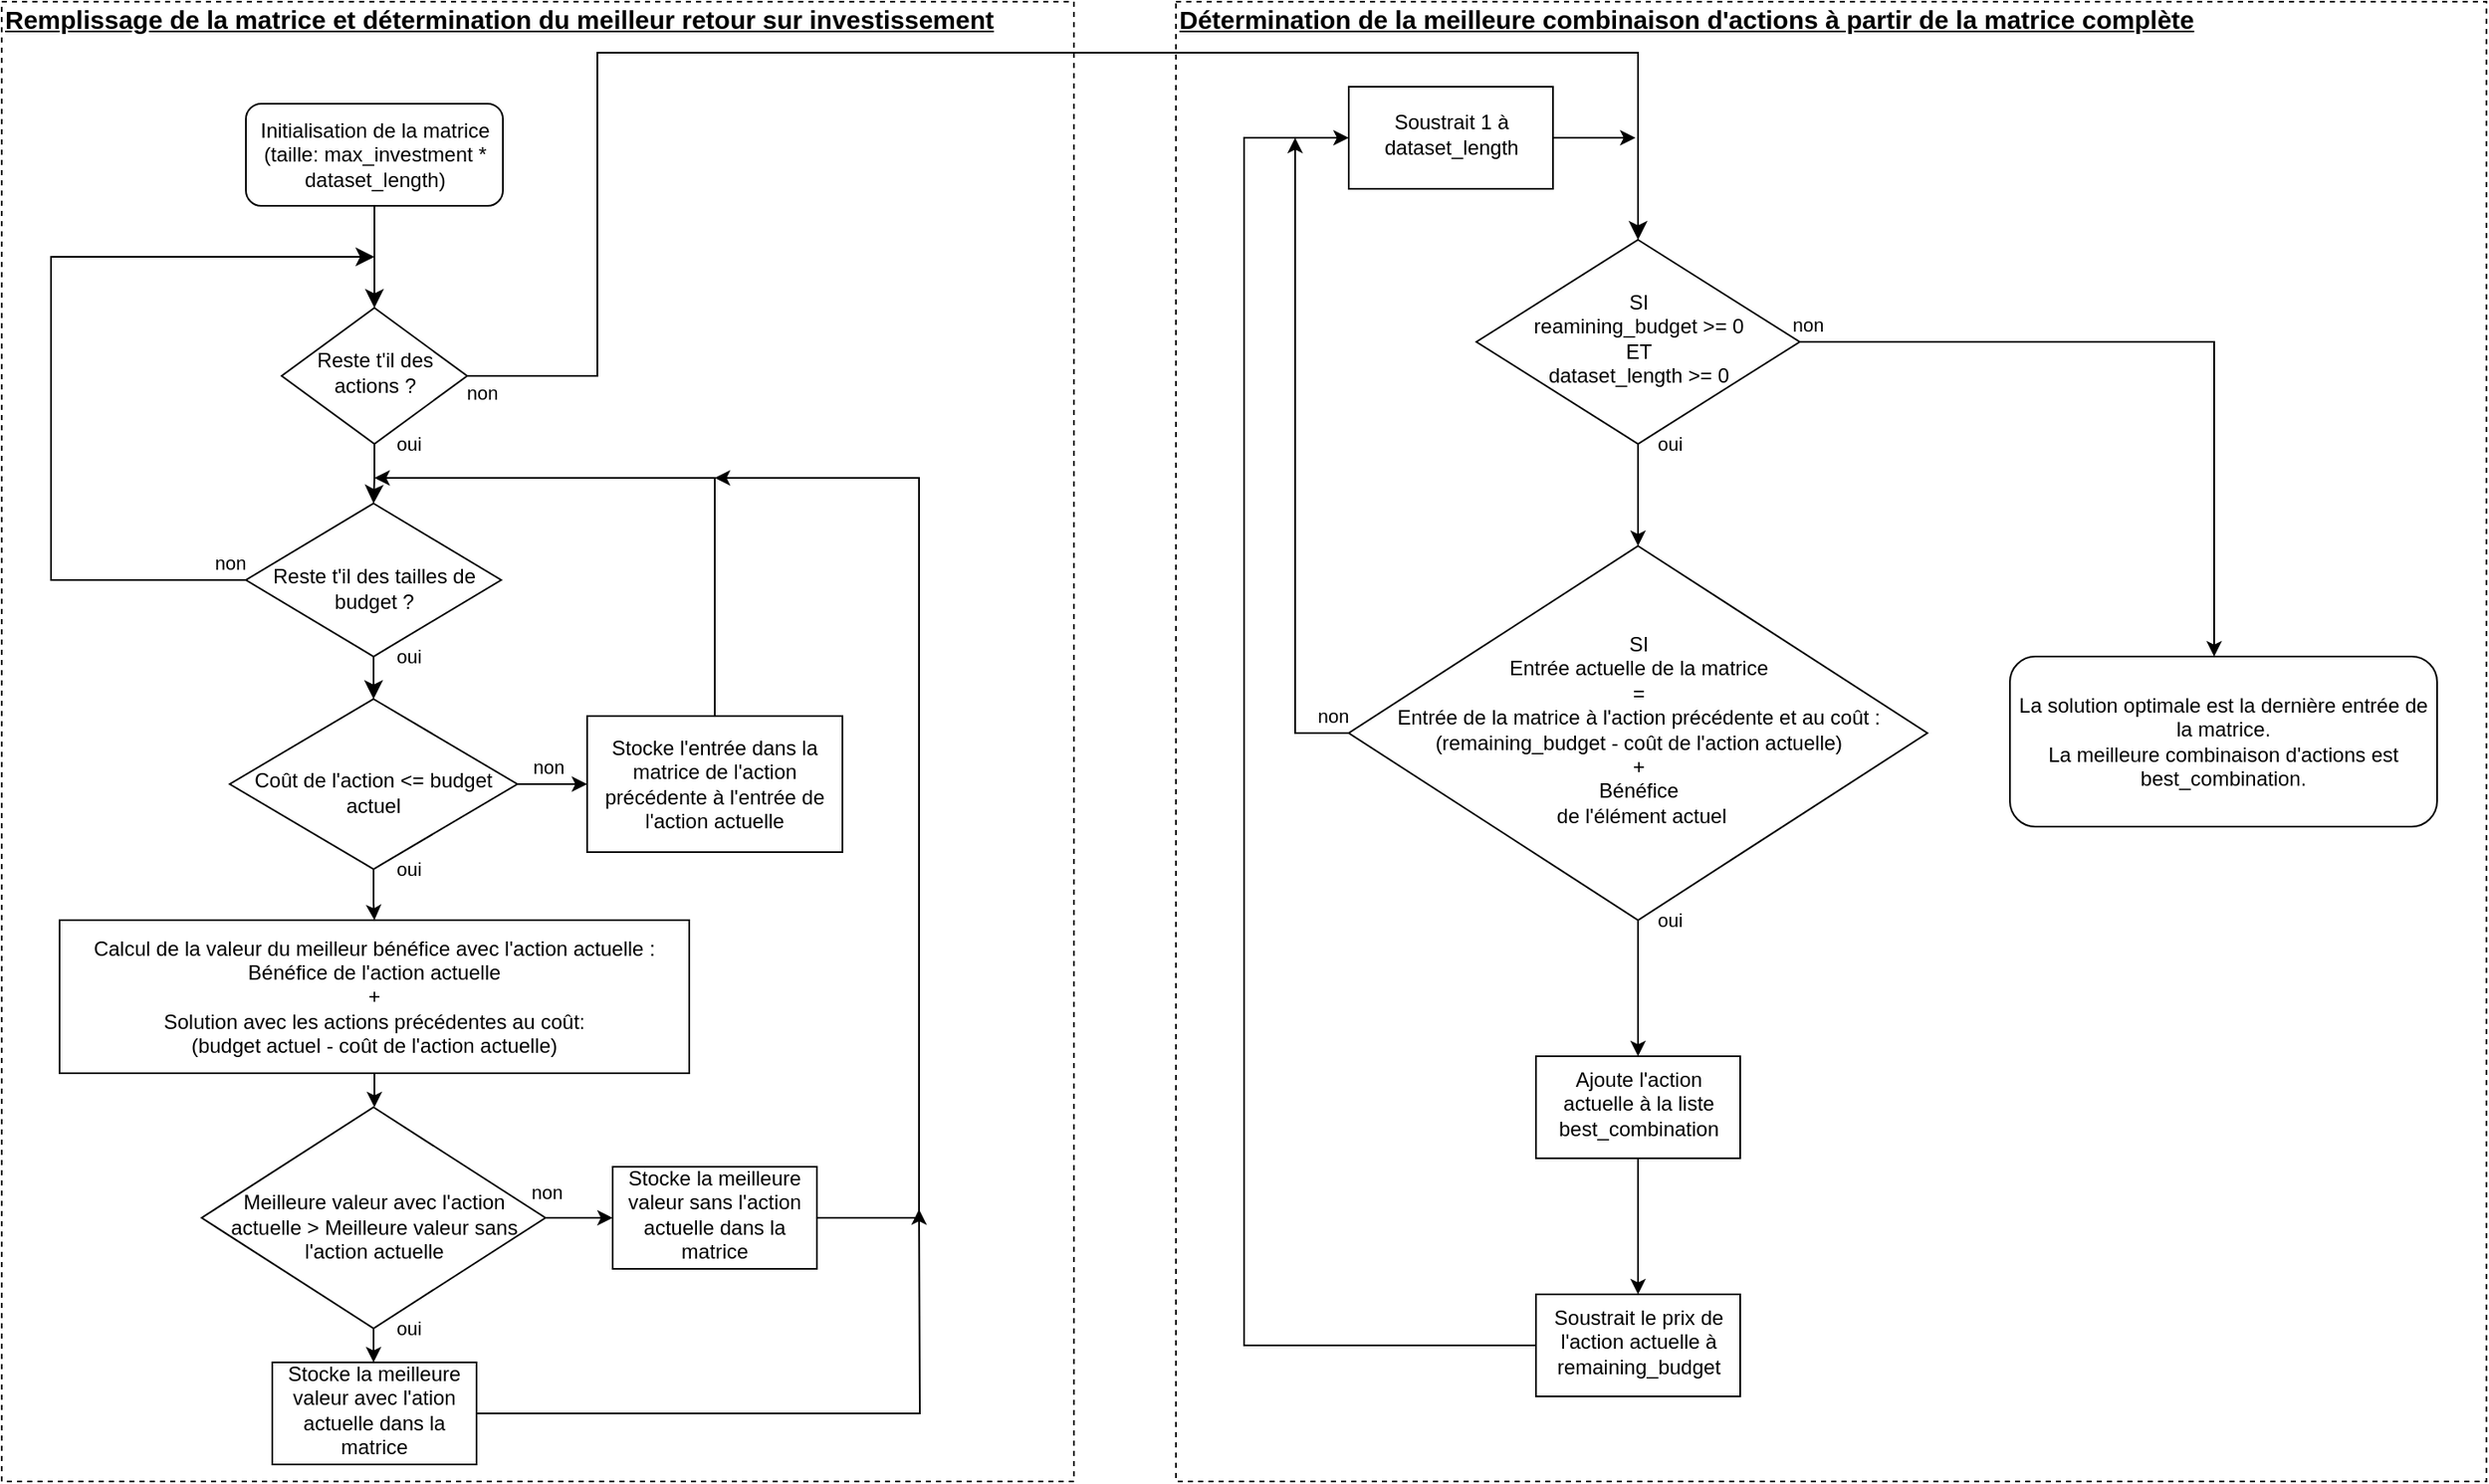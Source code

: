 <mxfile version="15.3.8" type="device"><diagram id="C5RBs43oDa-KdzZeNtuy" name="Page-1"><mxGraphModel dx="1495" dy="822" grid="1" gridSize="10" guides="1" tooltips="1" connect="1" arrows="1" fold="1" page="1" pageScale="1" pageWidth="827" pageHeight="1169" math="0" shadow="0"><root><mxCell id="WIyWlLk6GJQsqaUBKTNV-0"/><mxCell id="WIyWlLk6GJQsqaUBKTNV-1" parent="WIyWlLk6GJQsqaUBKTNV-0"/><mxCell id="4IXa_4E6UTOtuJ-21AAR-43" value="" style="rounded=0;whiteSpace=wrap;html=1;dashed=1;" vertex="1" parent="WIyWlLk6GJQsqaUBKTNV-1"><mxGeometry x="850" y="20" width="770" height="870" as="geometry"/></mxCell><mxCell id="4IXa_4E6UTOtuJ-21AAR-41" value="&lt;p style=&quot;line-height: 120%&quot;&gt;&lt;br&gt;&lt;/p&gt;" style="rounded=0;whiteSpace=wrap;html=1;dashed=1;align=left;" vertex="1" parent="WIyWlLk6GJQsqaUBKTNV-1"><mxGeometry x="160" y="20" width="630" height="870" as="geometry"/></mxCell><mxCell id="WIyWlLk6GJQsqaUBKTNV-2" value="" style="rounded=0;html=1;jettySize=auto;orthogonalLoop=1;fontSize=11;endArrow=classic;endFill=1;endSize=8;strokeWidth=1;shadow=0;labelBackgroundColor=none;edgeStyle=orthogonalEdgeStyle;" parent="WIyWlLk6GJQsqaUBKTNV-1" source="WIyWlLk6GJQsqaUBKTNV-3" target="WIyWlLk6GJQsqaUBKTNV-6" edge="1"><mxGeometry relative="1" as="geometry"/></mxCell><mxCell id="WIyWlLk6GJQsqaUBKTNV-3" value="Initialisation de la matrice&lt;br&gt;(taille: max_investment * dataset_length)" style="rounded=1;whiteSpace=wrap;html=1;fontSize=12;glass=0;strokeWidth=1;shadow=0;" parent="WIyWlLk6GJQsqaUBKTNV-1" vertex="1"><mxGeometry x="303.5" y="80" width="151" height="60" as="geometry"/></mxCell><mxCell id="WIyWlLk6GJQsqaUBKTNV-4" value="oui" style="rounded=0;html=1;jettySize=auto;orthogonalLoop=1;fontSize=11;endArrow=classic;endFill=1;endSize=8;strokeWidth=1;shadow=0;labelBackgroundColor=none;edgeStyle=orthogonalEdgeStyle;" parent="WIyWlLk6GJQsqaUBKTNV-1" source="WIyWlLk6GJQsqaUBKTNV-6" target="WIyWlLk6GJQsqaUBKTNV-10" edge="1"><mxGeometry x="-1" y="20" relative="1" as="geometry"><mxPoint as="offset"/></mxGeometry></mxCell><mxCell id="WIyWlLk6GJQsqaUBKTNV-5" value="non" style="edgeStyle=orthogonalEdgeStyle;rounded=0;html=1;jettySize=auto;orthogonalLoop=1;fontSize=11;endArrow=classic;endFill=1;endSize=8;strokeWidth=1;shadow=0;labelBackgroundColor=none;entryX=0.5;entryY=0;entryDx=0;entryDy=0;exitX=1;exitY=0.5;exitDx=0;exitDy=0;" parent="WIyWlLk6GJQsqaUBKTNV-1" source="WIyWlLk6GJQsqaUBKTNV-6" target="4IXa_4E6UTOtuJ-21AAR-14" edge="1"><mxGeometry x="-0.983" y="-10" relative="1" as="geometry"><mxPoint as="offset"/><mxPoint x="459" y="770" as="targetPoint"/><Array as="points"><mxPoint x="510" y="240"/><mxPoint x="510" y="50"/><mxPoint x="1122" y="50"/></Array></mxGeometry></mxCell><mxCell id="WIyWlLk6GJQsqaUBKTNV-6" value="Reste t'il des actions ?" style="rhombus;whiteSpace=wrap;html=1;shadow=0;fontFamily=Helvetica;fontSize=12;align=center;strokeWidth=1;spacing=6;spacingTop=-4;" parent="WIyWlLk6GJQsqaUBKTNV-1" vertex="1"><mxGeometry x="324.5" y="200" width="109" height="80" as="geometry"/></mxCell><mxCell id="WIyWlLk6GJQsqaUBKTNV-8" value="non" style="rounded=0;html=1;jettySize=auto;orthogonalLoop=1;fontSize=11;endArrow=classic;endFill=1;endSize=8;strokeWidth=1;shadow=0;labelBackgroundColor=none;edgeStyle=orthogonalEdgeStyle;exitX=0;exitY=0.5;exitDx=0;exitDy=0;" parent="WIyWlLk6GJQsqaUBKTNV-1" source="WIyWlLk6GJQsqaUBKTNV-10" edge="1"><mxGeometry x="-0.962" y="-10" relative="1" as="geometry"><mxPoint as="offset"/><mxPoint x="379" y="170" as="targetPoint"/><Array as="points"><mxPoint x="304" y="360"/><mxPoint x="189" y="360"/><mxPoint x="189" y="170"/></Array></mxGeometry></mxCell><mxCell id="WIyWlLk6GJQsqaUBKTNV-10" value="&lt;br&gt;Reste t'il des tailles de budget ?" style="rhombus;whiteSpace=wrap;html=1;shadow=0;fontFamily=Helvetica;fontSize=12;align=center;strokeWidth=1;spacing=6;spacingTop=-4;" parent="WIyWlLk6GJQsqaUBKTNV-1" vertex="1"><mxGeometry x="303.5" y="315" width="150" height="90" as="geometry"/></mxCell><mxCell id="4IXa_4E6UTOtuJ-21AAR-33" style="edgeStyle=orthogonalEdgeStyle;rounded=0;orthogonalLoop=1;jettySize=auto;html=1;entryX=0.5;entryY=0;entryDx=0;entryDy=0;" edge="1" parent="WIyWlLk6GJQsqaUBKTNV-1" source="4IXa_4E6UTOtuJ-21AAR-3" target="4IXa_4E6UTOtuJ-21AAR-32"><mxGeometry relative="1" as="geometry"/></mxCell><mxCell id="4IXa_4E6UTOtuJ-21AAR-3" value="Calcul de la valeur du meilleur bénéfice avec l'action actuelle :&lt;br&gt;Bénéfice de l'action actuelle&lt;br&gt;+&lt;br&gt;Solution avec les actions précédentes au coût:&lt;br&gt;(budget actuel - coût de l'action actuelle)" style="rounded=0;whiteSpace=wrap;html=1;" vertex="1" parent="WIyWlLk6GJQsqaUBKTNV-1"><mxGeometry x="194" y="560" width="370" height="90" as="geometry"/></mxCell><mxCell id="4IXa_4E6UTOtuJ-21AAR-6" value="oui" style="edgeStyle=orthogonalEdgeStyle;rounded=0;orthogonalLoop=1;jettySize=auto;html=1;" edge="1" parent="WIyWlLk6GJQsqaUBKTNV-1" source="4IXa_4E6UTOtuJ-21AAR-5" target="4IXa_4E6UTOtuJ-21AAR-3"><mxGeometry x="-1" y="20" relative="1" as="geometry"><mxPoint as="offset"/></mxGeometry></mxCell><mxCell id="4IXa_4E6UTOtuJ-21AAR-5" value="&lt;br&gt;Coût de l'action &amp;lt;= budget actuel" style="rhombus;whiteSpace=wrap;html=1;shadow=0;fontFamily=Helvetica;fontSize=12;align=center;strokeWidth=1;spacing=6;spacingTop=-4;" vertex="1" parent="WIyWlLk6GJQsqaUBKTNV-1"><mxGeometry x="294" y="430" width="169" height="100" as="geometry"/></mxCell><mxCell id="4IXa_4E6UTOtuJ-21AAR-9" value="oui" style="rounded=0;html=1;jettySize=auto;orthogonalLoop=1;fontSize=11;endArrow=classic;endFill=1;endSize=8;strokeWidth=1;shadow=0;labelBackgroundColor=none;edgeStyle=orthogonalEdgeStyle;exitX=0.5;exitY=1;exitDx=0;exitDy=0;entryX=0.5;entryY=0;entryDx=0;entryDy=0;" edge="1" parent="WIyWlLk6GJQsqaUBKTNV-1" source="WIyWlLk6GJQsqaUBKTNV-10" target="4IXa_4E6UTOtuJ-21AAR-5"><mxGeometry x="-1" y="20" relative="1" as="geometry"><mxPoint as="offset"/><mxPoint x="389" y="300" as="sourcePoint"/><mxPoint x="389" y="340" as="targetPoint"/><Array as="points"><mxPoint x="379" y="420"/><mxPoint x="379" y="420"/></Array></mxGeometry></mxCell><mxCell id="4IXa_4E6UTOtuJ-21AAR-13" style="edgeStyle=orthogonalEdgeStyle;rounded=0;orthogonalLoop=1;jettySize=auto;html=1;exitX=0.5;exitY=0;exitDx=0;exitDy=0;" edge="1" parent="WIyWlLk6GJQsqaUBKTNV-1" source="4IXa_4E6UTOtuJ-21AAR-10"><mxGeometry relative="1" as="geometry"><mxPoint x="379" y="300" as="targetPoint"/><Array as="points"><mxPoint x="579" y="300"/><mxPoint x="379" y="300"/></Array></mxGeometry></mxCell><mxCell id="4IXa_4E6UTOtuJ-21AAR-10" value="Stocke l'entrée dans la matrice de l'action précédente à l'entrée de l'action actuelle" style="rounded=0;whiteSpace=wrap;html=1;" vertex="1" parent="WIyWlLk6GJQsqaUBKTNV-1"><mxGeometry x="504" y="440" width="150" height="80" as="geometry"/></mxCell><mxCell id="4IXa_4E6UTOtuJ-21AAR-11" value="non" style="edgeStyle=orthogonalEdgeStyle;rounded=0;orthogonalLoop=1;jettySize=auto;html=1;exitX=1;exitY=0.5;exitDx=0;exitDy=0;entryX=0;entryY=0.5;entryDx=0;entryDy=0;" edge="1" parent="WIyWlLk6GJQsqaUBKTNV-1" source="4IXa_4E6UTOtuJ-21AAR-5" target="4IXa_4E6UTOtuJ-21AAR-10"><mxGeometry x="-0.143" y="10" relative="1" as="geometry"><mxPoint x="389" y="550" as="sourcePoint"/><mxPoint x="389" y="575" as="targetPoint"/><mxPoint as="offset"/></mxGeometry></mxCell><mxCell id="4IXa_4E6UTOtuJ-21AAR-15" value="non" style="edgeStyle=orthogonalEdgeStyle;rounded=0;orthogonalLoop=1;jettySize=auto;html=1;exitX=1;exitY=0.5;exitDx=0;exitDy=0;" edge="1" parent="WIyWlLk6GJQsqaUBKTNV-1" source="4IXa_4E6UTOtuJ-21AAR-14" target="4IXa_4E6UTOtuJ-21AAR-28"><mxGeometry x="-0.987" y="10" relative="1" as="geometry"><mxPoint x="1439" y="400" as="targetPoint"/><Array as="points"><mxPoint x="1460" y="220"/></Array><mxPoint x="1" as="offset"/></mxGeometry></mxCell><mxCell id="4IXa_4E6UTOtuJ-21AAR-29" value="oui" style="edgeStyle=orthogonalEdgeStyle;rounded=0;orthogonalLoop=1;jettySize=auto;html=1;entryX=0.5;entryY=0;entryDx=0;entryDy=0;" edge="1" parent="WIyWlLk6GJQsqaUBKTNV-1" source="4IXa_4E6UTOtuJ-21AAR-14" target="4IXa_4E6UTOtuJ-21AAR-18"><mxGeometry x="-1" y="18" relative="1" as="geometry"><mxPoint as="offset"/></mxGeometry></mxCell><mxCell id="4IXa_4E6UTOtuJ-21AAR-14" value="SI&lt;br&gt;reamining_budget &amp;gt;= 0&lt;br&gt;ET&lt;br&gt;dataset_length &amp;gt;= 0" style="rhombus;whiteSpace=wrap;html=1;shadow=0;fontFamily=Helvetica;fontSize=12;align=center;strokeWidth=1;spacing=6;spacingTop=-4;" vertex="1" parent="WIyWlLk6GJQsqaUBKTNV-1"><mxGeometry x="1026.5" y="160" width="190" height="120" as="geometry"/></mxCell><mxCell id="4IXa_4E6UTOtuJ-21AAR-19" value="non" style="edgeStyle=orthogonalEdgeStyle;rounded=0;orthogonalLoop=1;jettySize=auto;html=1;exitX=0;exitY=0.5;exitDx=0;exitDy=0;" edge="1" parent="WIyWlLk6GJQsqaUBKTNV-1" source="4IXa_4E6UTOtuJ-21AAR-18"><mxGeometry x="-0.943" y="-10" relative="1" as="geometry"><mxPoint x="920" y="100" as="targetPoint"/><Array as="points"><mxPoint x="920" y="450"/><mxPoint x="920" y="110"/></Array><mxPoint x="1" as="offset"/></mxGeometry></mxCell><mxCell id="4IXa_4E6UTOtuJ-21AAR-30" value="oui" style="edgeStyle=orthogonalEdgeStyle;rounded=0;orthogonalLoop=1;jettySize=auto;html=1;" edge="1" parent="WIyWlLk6GJQsqaUBKTNV-1" source="4IXa_4E6UTOtuJ-21AAR-18" target="4IXa_4E6UTOtuJ-21AAR-22"><mxGeometry x="-1" y="18" relative="1" as="geometry"><mxPoint as="offset"/></mxGeometry></mxCell><mxCell id="4IXa_4E6UTOtuJ-21AAR-18" value="SI&lt;br&gt;Entrée actuelle de la matrice&lt;br&gt;=&lt;br&gt;Entrée de la matrice à l'action précédente et au coût : &lt;br&gt;(remaining_budget - coût de l'action actuelle)&lt;br&gt;+&lt;br&gt;Bénéfice&lt;br&gt;&amp;nbsp;de l'élément actuel" style="rhombus;whiteSpace=wrap;html=1;shadow=0;fontFamily=Helvetica;fontSize=12;align=center;strokeWidth=1;spacing=6;spacingTop=-4;" vertex="1" parent="WIyWlLk6GJQsqaUBKTNV-1"><mxGeometry x="951.5" y="340" width="340" height="220" as="geometry"/></mxCell><mxCell id="4IXa_4E6UTOtuJ-21AAR-24" style="edgeStyle=orthogonalEdgeStyle;rounded=0;orthogonalLoop=1;jettySize=auto;html=1;exitX=0;exitY=0.5;exitDx=0;exitDy=0;entryX=0;entryY=0.5;entryDx=0;entryDy=0;" edge="1" parent="WIyWlLk6GJQsqaUBKTNV-1" source="4IXa_4E6UTOtuJ-21AAR-26" target="4IXa_4E6UTOtuJ-21AAR-47"><mxGeometry relative="1" as="geometry"><mxPoint x="950" y="90" as="targetPoint"/><Array as="points"><mxPoint x="890" y="810"/><mxPoint x="890" y="100"/></Array></mxGeometry></mxCell><mxCell id="4IXa_4E6UTOtuJ-21AAR-50" style="edgeStyle=orthogonalEdgeStyle;rounded=0;orthogonalLoop=1;jettySize=auto;html=1;entryX=0.5;entryY=0;entryDx=0;entryDy=0;endArrow=classic;endFill=1;" edge="1" parent="WIyWlLk6GJQsqaUBKTNV-1" source="4IXa_4E6UTOtuJ-21AAR-22" target="4IXa_4E6UTOtuJ-21AAR-26"><mxGeometry relative="1" as="geometry"/></mxCell><mxCell id="4IXa_4E6UTOtuJ-21AAR-22" value="Ajoute l'action actuelle à la liste best_combination" style="whiteSpace=wrap;html=1;shadow=0;strokeWidth=1;spacing=6;spacingTop=-4;" vertex="1" parent="WIyWlLk6GJQsqaUBKTNV-1"><mxGeometry x="1061.5" y="640" width="120" height="60" as="geometry"/></mxCell><mxCell id="4IXa_4E6UTOtuJ-21AAR-26" value="Soustrait le prix de l'action actuelle à remaining_budget" style="whiteSpace=wrap;html=1;shadow=0;strokeWidth=1;spacing=6;spacingTop=-4;" vertex="1" parent="WIyWlLk6GJQsqaUBKTNV-1"><mxGeometry x="1061.5" y="780" width="120" height="60" as="geometry"/></mxCell><mxCell id="4IXa_4E6UTOtuJ-21AAR-28" value="La solution optimale est la dernière entrée de la matrice.&lt;br&gt;La meilleure combinaison d'actions est best_combination." style="rounded=1;whiteSpace=wrap;html=1;" vertex="1" parent="WIyWlLk6GJQsqaUBKTNV-1"><mxGeometry x="1340" y="405" width="251" height="100" as="geometry"/></mxCell><mxCell id="4IXa_4E6UTOtuJ-21AAR-35" value="oui" style="edgeStyle=orthogonalEdgeStyle;rounded=0;orthogonalLoop=1;jettySize=auto;html=1;" edge="1" parent="WIyWlLk6GJQsqaUBKTNV-1" source="4IXa_4E6UTOtuJ-21AAR-32" target="4IXa_4E6UTOtuJ-21AAR-34"><mxGeometry x="-1" y="20" relative="1" as="geometry"><mxPoint as="offset"/></mxGeometry></mxCell><mxCell id="4IXa_4E6UTOtuJ-21AAR-38" value="non" style="edgeStyle=orthogonalEdgeStyle;rounded=0;orthogonalLoop=1;jettySize=auto;html=1;" edge="1" parent="WIyWlLk6GJQsqaUBKTNV-1" source="4IXa_4E6UTOtuJ-21AAR-32" target="4IXa_4E6UTOtuJ-21AAR-37"><mxGeometry x="-0.975" y="15" relative="1" as="geometry"><mxPoint as="offset"/></mxGeometry></mxCell><mxCell id="4IXa_4E6UTOtuJ-21AAR-32" value="&lt;br&gt;Meilleure valeur avec l'action actuelle &amp;gt; Meilleure valeur sans l'action actuelle" style="rhombus;whiteSpace=wrap;html=1;shadow=0;fontFamily=Helvetica;fontSize=12;align=center;strokeWidth=1;spacing=6;spacingTop=-4;" vertex="1" parent="WIyWlLk6GJQsqaUBKTNV-1"><mxGeometry x="277.5" y="670" width="202" height="130" as="geometry"/></mxCell><mxCell id="4IXa_4E6UTOtuJ-21AAR-40" style="edgeStyle=orthogonalEdgeStyle;rounded=0;orthogonalLoop=1;jettySize=auto;html=1;" edge="1" parent="WIyWlLk6GJQsqaUBKTNV-1" source="4IXa_4E6UTOtuJ-21AAR-34"><mxGeometry relative="1" as="geometry"><mxPoint x="699" y="730" as="targetPoint"/></mxGeometry></mxCell><mxCell id="4IXa_4E6UTOtuJ-21AAR-34" value="Stocke la meilleure valeur avec l'ation actuelle dans la matrice" style="whiteSpace=wrap;html=1;shadow=0;strokeWidth=1;spacing=6;spacingTop=-4;" vertex="1" parent="WIyWlLk6GJQsqaUBKTNV-1"><mxGeometry x="319" y="820" width="120" height="60" as="geometry"/></mxCell><mxCell id="4IXa_4E6UTOtuJ-21AAR-39" style="edgeStyle=orthogonalEdgeStyle;rounded=0;orthogonalLoop=1;jettySize=auto;html=1;exitX=1;exitY=0.5;exitDx=0;exitDy=0;" edge="1" parent="WIyWlLk6GJQsqaUBKTNV-1" source="4IXa_4E6UTOtuJ-21AAR-37"><mxGeometry relative="1" as="geometry"><mxPoint x="579" y="300" as="targetPoint"/><Array as="points"><mxPoint x="699" y="735"/><mxPoint x="699" y="300"/><mxPoint x="579" y="300"/></Array></mxGeometry></mxCell><mxCell id="4IXa_4E6UTOtuJ-21AAR-37" value="&lt;span&gt;Stocke la meilleure valeur sans l'action actuelle dans la matrice&lt;/span&gt;" style="whiteSpace=wrap;html=1;shadow=0;strokeWidth=1;spacing=6;spacingTop=-4;" vertex="1" parent="WIyWlLk6GJQsqaUBKTNV-1"><mxGeometry x="519" y="705" width="120" height="60" as="geometry"/></mxCell><mxCell id="4IXa_4E6UTOtuJ-21AAR-42" value="&lt;font style=&quot;font-size: 15px&quot;&gt;&lt;b&gt;&lt;u&gt;Remplissage de la matrice et détermination du meilleur retour sur investissement&lt;/u&gt;&lt;/b&gt;&lt;/font&gt;" style="text;html=1;resizable=0;autosize=1;align=left;verticalAlign=middle;points=[];fillColor=none;strokeColor=none;rounded=0;dashed=1;" vertex="1" parent="WIyWlLk6GJQsqaUBKTNV-1"><mxGeometry x="160" y="20" width="600" height="20" as="geometry"/></mxCell><mxCell id="4IXa_4E6UTOtuJ-21AAR-45" value="&lt;font style=&quot;font-size: 15px&quot;&gt;&lt;b&gt;&lt;u&gt;Détermination de la meilleure combinaison d'actions à partir de la matrice complète&lt;/u&gt;&lt;/b&gt;&lt;/font&gt;" style="text;html=1;resizable=0;autosize=1;align=left;verticalAlign=middle;points=[];fillColor=none;strokeColor=none;rounded=0;dashed=1;" vertex="1" parent="WIyWlLk6GJQsqaUBKTNV-1"><mxGeometry x="850" y="20" width="610" height="20" as="geometry"/></mxCell><mxCell id="4IXa_4E6UTOtuJ-21AAR-49" style="edgeStyle=orthogonalEdgeStyle;rounded=0;orthogonalLoop=1;jettySize=auto;html=1;endArrow=classic;endFill=1;" edge="1" parent="WIyWlLk6GJQsqaUBKTNV-1" source="4IXa_4E6UTOtuJ-21AAR-47"><mxGeometry relative="1" as="geometry"><mxPoint x="1120" y="100" as="targetPoint"/></mxGeometry></mxCell><mxCell id="4IXa_4E6UTOtuJ-21AAR-47" value="Soustrait 1 à dataset_length" style="whiteSpace=wrap;html=1;shadow=0;strokeWidth=1;spacing=6;spacingTop=-4;" vertex="1" parent="WIyWlLk6GJQsqaUBKTNV-1"><mxGeometry x="951.5" y="70" width="120" height="60" as="geometry"/></mxCell></root></mxGraphModel></diagram></mxfile>